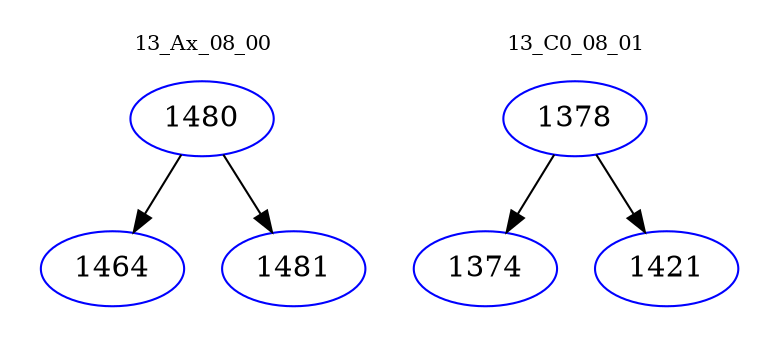 digraph{
subgraph cluster_0 {
color = white
label = "13_Ax_08_00";
fontsize=10;
T0_1480 [label="1480", color="blue"]
T0_1480 -> T0_1464 [color="black"]
T0_1464 [label="1464", color="blue"]
T0_1480 -> T0_1481 [color="black"]
T0_1481 [label="1481", color="blue"]
}
subgraph cluster_1 {
color = white
label = "13_C0_08_01";
fontsize=10;
T1_1378 [label="1378", color="blue"]
T1_1378 -> T1_1374 [color="black"]
T1_1374 [label="1374", color="blue"]
T1_1378 -> T1_1421 [color="black"]
T1_1421 [label="1421", color="blue"]
}
}
